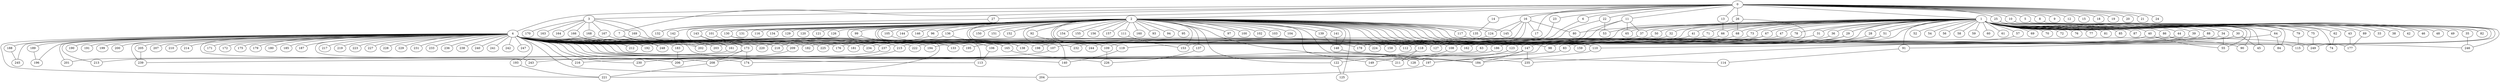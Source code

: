
graph graphname {
    0 -- 1
0 -- 2
0 -- 3
0 -- 4
0 -- 5
0 -- 6
0 -- 7
0 -- 8
0 -- 9
0 -- 10
0 -- 11
0 -- 12
0 -- 13
0 -- 14
0 -- 15
0 -- 16
0 -- 17
0 -- 18
0 -- 19
0 -- 20
0 -- 21
0 -- 22
0 -- 23
0 -- 24
0 -- 25
0 -- 26
0 -- 27
1 -- 28
1 -- 29
1 -- 30
1 -- 31
1 -- 32
1 -- 33
1 -- 34
1 -- 35
1 -- 36
1 -- 37
1 -- 38
1 -- 39
1 -- 40
1 -- 41
1 -- 42
1 -- 43
1 -- 44
1 -- 45
1 -- 46
1 -- 47
1 -- 48
1 -- 49
1 -- 50
1 -- 51
1 -- 52
1 -- 53
1 -- 54
1 -- 55
1 -- 56
1 -- 57
1 -- 58
1 -- 59
1 -- 60
1 -- 61
1 -- 62
1 -- 63
1 -- 64
1 -- 65
1 -- 66
1 -- 67
1 -- 68
1 -- 69
1 -- 70
1 -- 71
1 -- 72
1 -- 73
1 -- 74
1 -- 75
1 -- 76
1 -- 77
1 -- 78
1 -- 79
1 -- 80
1 -- 81
1 -- 82
1 -- 83
1 -- 84
1 -- 85
1 -- 86
1 -- 87
1 -- 88
1 -- 89
1 -- 90
1 -- 91
1 -- 222
2 -- 128
2 -- 130
2 -- 131
2 -- 132
2 -- 133
2 -- 134
2 -- 129
2 -- 136
2 -- 137
2 -- 138
2 -- 139
2 -- 140
2 -- 141
2 -- 142
2 -- 143
2 -- 144
2 -- 145
2 -- 146
2 -- 147
2 -- 148
2 -- 149
2 -- 150
2 -- 151
2 -- 152
2 -- 153
2 -- 154
2 -- 155
2 -- 156
2 -- 157
2 -- 158
2 -- 159
2 -- 160
2 -- 161
2 -- 162
2 -- 135
2 -- 92
2 -- 93
2 -- 94
2 -- 95
2 -- 96
2 -- 97
2 -- 98
2 -- 99
2 -- 100
2 -- 101
2 -- 102
2 -- 103
2 -- 104
2 -- 105
2 -- 106
2 -- 107
2 -- 108
2 -- 109
2 -- 110
2 -- 111
2 -- 112
2 -- 113
2 -- 114
2 -- 115
2 -- 116
2 -- 117
2 -- 118
2 -- 119
2 -- 120
2 -- 121
2 -- 122
2 -- 123
2 -- 124
2 -- 125
2 -- 126
2 -- 127
3 -- 163
3 -- 164
3 -- 165
3 -- 166
3 -- 167
3 -- 168
3 -- 169
3 -- 170
4 -- 171
4 -- 172
4 -- 173
4 -- 174
4 -- 175
4 -- 176
4 -- 177
4 -- 178
4 -- 179
4 -- 180
4 -- 181
4 -- 182
4 -- 183
4 -- 184
4 -- 185
4 -- 186
4 -- 187
4 -- 188
4 -- 189
4 -- 190
4 -- 191
4 -- 192
4 -- 193
4 -- 194
4 -- 195
4 -- 196
4 -- 197
4 -- 198
4 -- 199
4 -- 200
4 -- 201
4 -- 202
4 -- 203
4 -- 204
4 -- 205
4 -- 206
4 -- 207
4 -- 208
4 -- 209
4 -- 210
4 -- 211
4 -- 212
4 -- 213
4 -- 214
4 -- 215
4 -- 216
4 -- 217
4 -- 218
4 -- 219
4 -- 220
4 -- 221
4 -- 222
4 -- 223
4 -- 224
4 -- 225
4 -- 226
4 -- 227
4 -- 228
4 -- 229
4 -- 230
4 -- 231
4 -- 232
4 -- 233
4 -- 234
4 -- 235
4 -- 236
4 -- 237
4 -- 238
4 -- 239
4 -- 240
4 -- 241
4 -- 242
4 -- 243
4 -- 244
4 -- 245
4 -- 246
4 -- 247
4 -- 248
4 -- 140
5 -- 249
6 -- 225
7 -- 113
7 -- 248
7 -- 202
8 -- 246
10 -- 115
11 -- 181
11 -- 108
11 -- 65
11 -- 37
13 -- 66
14 -- 135
16 -- 178
16 -- 209
16 -- 17
16 -- 124
16 -- 145
16 -- 80
22 -- 53
22 -- 176
23 -- 182
25 -- 82
26 -- 162
26 -- 68
26 -- 234
27 -- 132
28 -- 186
29 -- 109
29 -- 147
30 -- 123
30 -- 45
31 -- 153
32 -- 215
34 -- 91
34 -- 55
35 -- 246
36 -- 118
37 -- 237
39 -- 98
40 -- 55
40 -- 224
41 -- 195
41 -- 194
43 -- 177
44 -- 162
47 -- 244
50 -- 202
51 -- 186
51 -- 197
57 -- 127
62 -- 74
63 -- 239
64 -- 84
64 -- 110
66 -- 107
67 -- 203
67 -- 112
68 -- 158
71 -- 198
73 -- 232
75 -- 249
78 -- 119
79 -- 115
83 -- 197
86 -- 90
86 -- 108
88 -- 235
88 -- 159
89 -- 177
91 -- 114
92 -- 109
96 -- 220
99 -- 133
101 -- 173
105 -- 106
106 -- 113
107 -- 174
108 -- 149
109 -- 226
110 -- 184
111 -- 153
117 -- 249
118 -- 211
118 -- 122
119 -- 140
122 -- 125
123 -- 211
123 -- 128
124 -- 178
130 -- 221
130 -- 138
136 -- 218
136 -- 165
137 -- 226
139 -- 148
141 -- 148
142 -- 183
143 -- 173
143 -- 161
147 -- 184
147 -- 235
147 -- 208
148 -- 184
161 -- 201
165 -- 197
166 -- 212
167 -- 248
168 -- 192
169 -- 203
173 -- 208
173 -- 174
173 -- 213
183 -- 206
186 -- 206
188 -- 245
189 -- 196
193 -- 221
197 -- 204
205 -- 239
208 -- 221
209 -- 216
215 -- 230
237 -- 243

}
